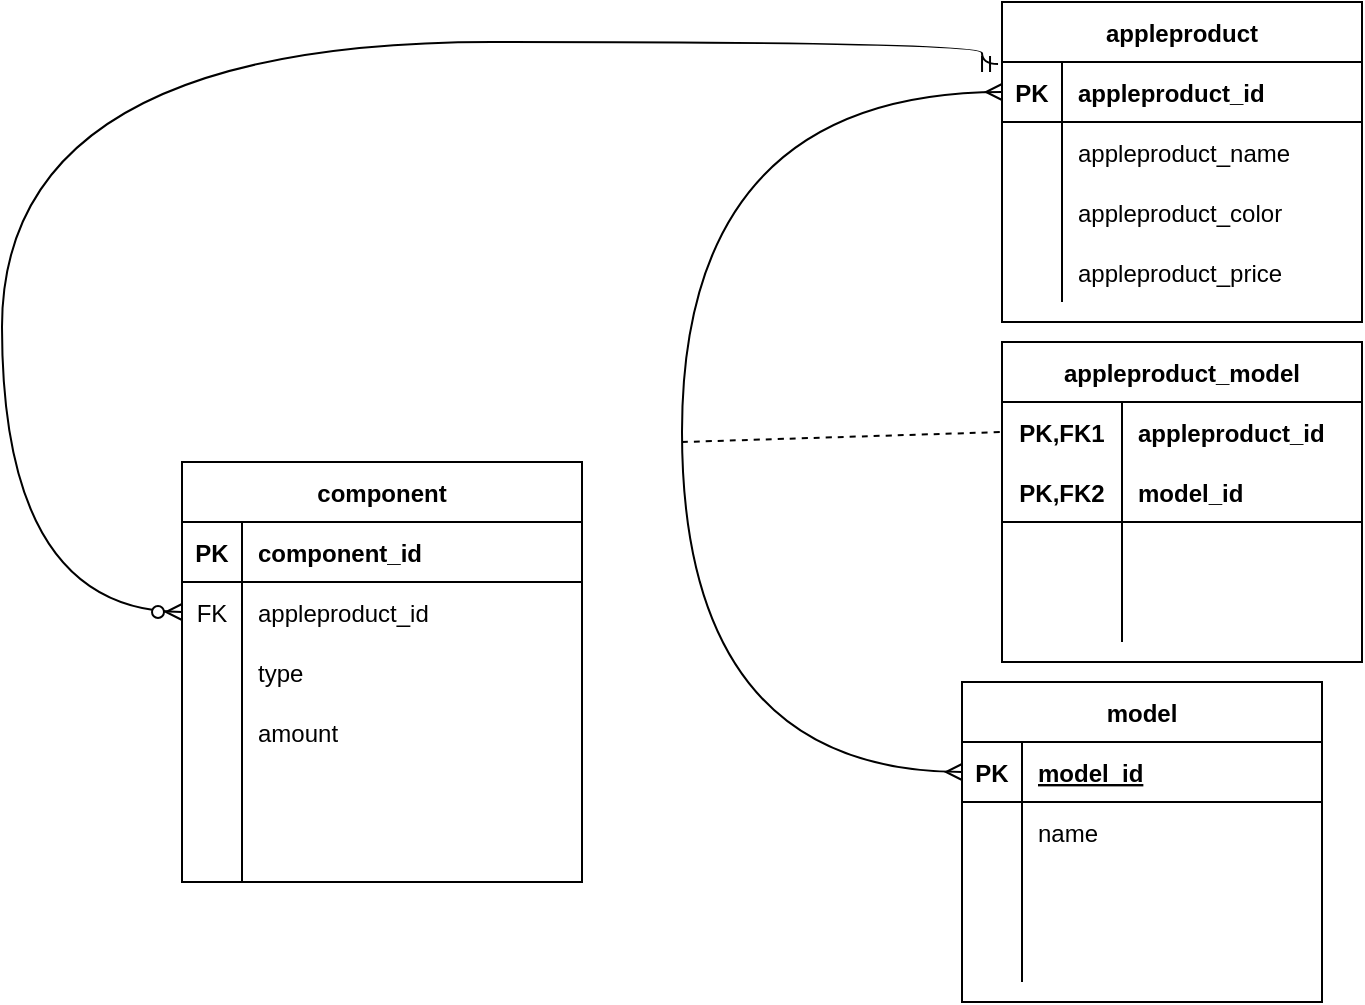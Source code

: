 <mxfile version="20.3.0" type="device"><diagram id="-1-pXyZyCm0gogDNL0ln" name="Page-2"><mxGraphModel dx="946" dy="672" grid="1" gridSize="10" guides="1" tooltips="1" connect="1" arrows="1" fold="1" page="1" pageScale="1" pageWidth="850" pageHeight="1100" math="0" shadow="0"><root><mxCell id="0"/><mxCell id="1" parent="0"/><mxCell id="BdLCISAq9v2eElh7g904-1" value="appleproduct" style="shape=table;startSize=30;container=1;collapsible=1;childLayout=tableLayout;fixedRows=1;rowLines=0;fontStyle=1;align=center;resizeLast=1;" parent="1" vertex="1"><mxGeometry x="580" y="40" width="180" height="160" as="geometry"/></mxCell><mxCell id="BdLCISAq9v2eElh7g904-2" value="" style="shape=tableRow;horizontal=0;startSize=0;swimlaneHead=0;swimlaneBody=0;fillColor=none;collapsible=0;dropTarget=0;points=[[0,0.5],[1,0.5]];portConstraint=eastwest;top=0;left=0;right=0;bottom=1;" parent="BdLCISAq9v2eElh7g904-1" vertex="1"><mxGeometry y="30" width="180" height="30" as="geometry"/></mxCell><mxCell id="BdLCISAq9v2eElh7g904-3" value="PK" style="shape=partialRectangle;connectable=0;fillColor=none;top=0;left=0;bottom=0;right=0;fontStyle=1;overflow=hidden;" parent="BdLCISAq9v2eElh7g904-2" vertex="1"><mxGeometry width="30" height="30" as="geometry"><mxRectangle width="30" height="30" as="alternateBounds"/></mxGeometry></mxCell><mxCell id="BdLCISAq9v2eElh7g904-4" value="appleproduct_id" style="shape=partialRectangle;connectable=0;fillColor=none;top=0;left=0;bottom=0;right=0;align=left;spacingLeft=6;fontStyle=1;overflow=hidden;" parent="BdLCISAq9v2eElh7g904-2" vertex="1"><mxGeometry x="30" width="150" height="30" as="geometry"><mxRectangle width="150" height="30" as="alternateBounds"/></mxGeometry></mxCell><mxCell id="BdLCISAq9v2eElh7g904-5" value="" style="shape=tableRow;horizontal=0;startSize=0;swimlaneHead=0;swimlaneBody=0;fillColor=none;collapsible=0;dropTarget=0;points=[[0,0.5],[1,0.5]];portConstraint=eastwest;top=0;left=0;right=0;bottom=0;" parent="BdLCISAq9v2eElh7g904-1" vertex="1"><mxGeometry y="60" width="180" height="30" as="geometry"/></mxCell><mxCell id="BdLCISAq9v2eElh7g904-6" value="" style="shape=partialRectangle;connectable=0;fillColor=none;top=0;left=0;bottom=0;right=0;editable=1;overflow=hidden;" parent="BdLCISAq9v2eElh7g904-5" vertex="1"><mxGeometry width="30" height="30" as="geometry"><mxRectangle width="30" height="30" as="alternateBounds"/></mxGeometry></mxCell><mxCell id="BdLCISAq9v2eElh7g904-7" value="appleproduct_name" style="shape=partialRectangle;connectable=0;fillColor=none;top=0;left=0;bottom=0;right=0;align=left;spacingLeft=6;overflow=hidden;" parent="BdLCISAq9v2eElh7g904-5" vertex="1"><mxGeometry x="30" width="150" height="30" as="geometry"><mxRectangle width="150" height="30" as="alternateBounds"/></mxGeometry></mxCell><mxCell id="BdLCISAq9v2eElh7g904-8" value="" style="shape=tableRow;horizontal=0;startSize=0;swimlaneHead=0;swimlaneBody=0;fillColor=none;collapsible=0;dropTarget=0;points=[[0,0.5],[1,0.5]];portConstraint=eastwest;top=0;left=0;right=0;bottom=0;" parent="BdLCISAq9v2eElh7g904-1" vertex="1"><mxGeometry y="90" width="180" height="30" as="geometry"/></mxCell><mxCell id="BdLCISAq9v2eElh7g904-9" value="" style="shape=partialRectangle;connectable=0;fillColor=none;top=0;left=0;bottom=0;right=0;editable=1;overflow=hidden;" parent="BdLCISAq9v2eElh7g904-8" vertex="1"><mxGeometry width="30" height="30" as="geometry"><mxRectangle width="30" height="30" as="alternateBounds"/></mxGeometry></mxCell><mxCell id="BdLCISAq9v2eElh7g904-10" value="appleproduct_color" style="shape=partialRectangle;connectable=0;fillColor=none;top=0;left=0;bottom=0;right=0;align=left;spacingLeft=6;overflow=hidden;" parent="BdLCISAq9v2eElh7g904-8" vertex="1"><mxGeometry x="30" width="150" height="30" as="geometry"><mxRectangle width="150" height="30" as="alternateBounds"/></mxGeometry></mxCell><mxCell id="BdLCISAq9v2eElh7g904-11" value="" style="shape=tableRow;horizontal=0;startSize=0;swimlaneHead=0;swimlaneBody=0;fillColor=none;collapsible=0;dropTarget=0;points=[[0,0.5],[1,0.5]];portConstraint=eastwest;top=0;left=0;right=0;bottom=0;" parent="BdLCISAq9v2eElh7g904-1" vertex="1"><mxGeometry y="120" width="180" height="30" as="geometry"/></mxCell><mxCell id="BdLCISAq9v2eElh7g904-12" value="" style="shape=partialRectangle;connectable=0;fillColor=none;top=0;left=0;bottom=0;right=0;editable=1;overflow=hidden;" parent="BdLCISAq9v2eElh7g904-11" vertex="1"><mxGeometry width="30" height="30" as="geometry"><mxRectangle width="30" height="30" as="alternateBounds"/></mxGeometry></mxCell><mxCell id="BdLCISAq9v2eElh7g904-13" value="appleproduct_price" style="shape=partialRectangle;connectable=0;fillColor=none;top=0;left=0;bottom=0;right=0;align=left;spacingLeft=6;overflow=hidden;" parent="BdLCISAq9v2eElh7g904-11" vertex="1"><mxGeometry x="30" width="150" height="30" as="geometry"><mxRectangle width="150" height="30" as="alternateBounds"/></mxGeometry></mxCell><mxCell id="BdLCISAq9v2eElh7g904-14" value="model" style="shape=table;startSize=30;container=1;collapsible=1;childLayout=tableLayout;fixedRows=1;rowLines=0;fontStyle=1;align=center;resizeLast=1;" parent="1" vertex="1"><mxGeometry x="560" y="380" width="180" height="160" as="geometry"/></mxCell><mxCell id="BdLCISAq9v2eElh7g904-15" value="" style="shape=tableRow;horizontal=0;startSize=0;swimlaneHead=0;swimlaneBody=0;fillColor=none;collapsible=0;dropTarget=0;points=[[0,0.5],[1,0.5]];portConstraint=eastwest;top=0;left=0;right=0;bottom=1;" parent="BdLCISAq9v2eElh7g904-14" vertex="1"><mxGeometry y="30" width="180" height="30" as="geometry"/></mxCell><mxCell id="BdLCISAq9v2eElh7g904-16" value="PK" style="shape=partialRectangle;connectable=0;fillColor=none;top=0;left=0;bottom=0;right=0;fontStyle=1;overflow=hidden;" parent="BdLCISAq9v2eElh7g904-15" vertex="1"><mxGeometry width="30" height="30" as="geometry"><mxRectangle width="30" height="30" as="alternateBounds"/></mxGeometry></mxCell><mxCell id="BdLCISAq9v2eElh7g904-17" value="model_id" style="shape=partialRectangle;connectable=0;fillColor=none;top=0;left=0;bottom=0;right=0;align=left;spacingLeft=6;fontStyle=5;overflow=hidden;" parent="BdLCISAq9v2eElh7g904-15" vertex="1"><mxGeometry x="30" width="150" height="30" as="geometry"><mxRectangle width="150" height="30" as="alternateBounds"/></mxGeometry></mxCell><mxCell id="BdLCISAq9v2eElh7g904-18" value="" style="shape=tableRow;horizontal=0;startSize=0;swimlaneHead=0;swimlaneBody=0;fillColor=none;collapsible=0;dropTarget=0;points=[[0,0.5],[1,0.5]];portConstraint=eastwest;top=0;left=0;right=0;bottom=0;" parent="BdLCISAq9v2eElh7g904-14" vertex="1"><mxGeometry y="60" width="180" height="30" as="geometry"/></mxCell><mxCell id="BdLCISAq9v2eElh7g904-19" value="" style="shape=partialRectangle;connectable=0;fillColor=none;top=0;left=0;bottom=0;right=0;editable=1;overflow=hidden;" parent="BdLCISAq9v2eElh7g904-18" vertex="1"><mxGeometry width="30" height="30" as="geometry"><mxRectangle width="30" height="30" as="alternateBounds"/></mxGeometry></mxCell><mxCell id="BdLCISAq9v2eElh7g904-20" value="name" style="shape=partialRectangle;connectable=0;fillColor=none;top=0;left=0;bottom=0;right=0;align=left;spacingLeft=6;overflow=hidden;" parent="BdLCISAq9v2eElh7g904-18" vertex="1"><mxGeometry x="30" width="150" height="30" as="geometry"><mxRectangle width="150" height="30" as="alternateBounds"/></mxGeometry></mxCell><mxCell id="BdLCISAq9v2eElh7g904-21" value="" style="shape=tableRow;horizontal=0;startSize=0;swimlaneHead=0;swimlaneBody=0;fillColor=none;collapsible=0;dropTarget=0;points=[[0,0.5],[1,0.5]];portConstraint=eastwest;top=0;left=0;right=0;bottom=0;" parent="BdLCISAq9v2eElh7g904-14" vertex="1"><mxGeometry y="90" width="180" height="30" as="geometry"/></mxCell><mxCell id="BdLCISAq9v2eElh7g904-22" value="" style="shape=partialRectangle;connectable=0;fillColor=none;top=0;left=0;bottom=0;right=0;editable=1;overflow=hidden;" parent="BdLCISAq9v2eElh7g904-21" vertex="1"><mxGeometry width="30" height="30" as="geometry"><mxRectangle width="30" height="30" as="alternateBounds"/></mxGeometry></mxCell><mxCell id="BdLCISAq9v2eElh7g904-23" value="" style="shape=partialRectangle;connectable=0;fillColor=none;top=0;left=0;bottom=0;right=0;align=left;spacingLeft=6;overflow=hidden;" parent="BdLCISAq9v2eElh7g904-21" vertex="1"><mxGeometry x="30" width="150" height="30" as="geometry"><mxRectangle width="150" height="30" as="alternateBounds"/></mxGeometry></mxCell><mxCell id="BdLCISAq9v2eElh7g904-24" value="" style="shape=tableRow;horizontal=0;startSize=0;swimlaneHead=0;swimlaneBody=0;fillColor=none;collapsible=0;dropTarget=0;points=[[0,0.5],[1,0.5]];portConstraint=eastwest;top=0;left=0;right=0;bottom=0;" parent="BdLCISAq9v2eElh7g904-14" vertex="1"><mxGeometry y="120" width="180" height="30" as="geometry"/></mxCell><mxCell id="BdLCISAq9v2eElh7g904-25" value="" style="shape=partialRectangle;connectable=0;fillColor=none;top=0;left=0;bottom=0;right=0;editable=1;overflow=hidden;" parent="BdLCISAq9v2eElh7g904-24" vertex="1"><mxGeometry width="30" height="30" as="geometry"><mxRectangle width="30" height="30" as="alternateBounds"/></mxGeometry></mxCell><mxCell id="BdLCISAq9v2eElh7g904-26" value="" style="shape=partialRectangle;connectable=0;fillColor=none;top=0;left=0;bottom=0;right=0;align=left;spacingLeft=6;overflow=hidden;" parent="BdLCISAq9v2eElh7g904-24" vertex="1"><mxGeometry x="30" width="150" height="30" as="geometry"><mxRectangle width="150" height="30" as="alternateBounds"/></mxGeometry></mxCell><mxCell id="vENI0LAWcDiBL28Bb1qB-1" value="appleproduct_model" style="shape=table;startSize=30;container=1;collapsible=1;childLayout=tableLayout;fixedRows=1;rowLines=0;fontStyle=1;align=center;resizeLast=1;" parent="1" vertex="1"><mxGeometry x="580" y="210" width="180" height="160" as="geometry"/></mxCell><mxCell id="vENI0LAWcDiBL28Bb1qB-2" value="" style="shape=tableRow;horizontal=0;startSize=0;swimlaneHead=0;swimlaneBody=0;fillColor=none;collapsible=0;dropTarget=0;points=[[0,0.5],[1,0.5]];portConstraint=eastwest;top=0;left=0;right=0;bottom=0;" parent="vENI0LAWcDiBL28Bb1qB-1" vertex="1"><mxGeometry y="30" width="180" height="30" as="geometry"/></mxCell><mxCell id="vENI0LAWcDiBL28Bb1qB-3" value="PK,FK1" style="shape=partialRectangle;connectable=0;fillColor=none;top=0;left=0;bottom=0;right=0;fontStyle=1;overflow=hidden;" parent="vENI0LAWcDiBL28Bb1qB-2" vertex="1"><mxGeometry width="60" height="30" as="geometry"><mxRectangle width="60" height="30" as="alternateBounds"/></mxGeometry></mxCell><mxCell id="vENI0LAWcDiBL28Bb1qB-4" value="appleproduct_id" style="shape=partialRectangle;connectable=0;fillColor=none;top=0;left=0;bottom=0;right=0;align=left;spacingLeft=6;fontStyle=1;overflow=hidden;" parent="vENI0LAWcDiBL28Bb1qB-2" vertex="1"><mxGeometry x="60" width="120" height="30" as="geometry"><mxRectangle width="120" height="30" as="alternateBounds"/></mxGeometry></mxCell><mxCell id="vENI0LAWcDiBL28Bb1qB-5" value="" style="shape=tableRow;horizontal=0;startSize=0;swimlaneHead=0;swimlaneBody=0;fillColor=none;collapsible=0;dropTarget=0;points=[[0,0.5],[1,0.5]];portConstraint=eastwest;top=0;left=0;right=0;bottom=1;" parent="vENI0LAWcDiBL28Bb1qB-1" vertex="1"><mxGeometry y="60" width="180" height="30" as="geometry"/></mxCell><mxCell id="vENI0LAWcDiBL28Bb1qB-6" value="PK,FK2" style="shape=partialRectangle;connectable=0;fillColor=none;top=0;left=0;bottom=0;right=0;fontStyle=1;overflow=hidden;" parent="vENI0LAWcDiBL28Bb1qB-5" vertex="1"><mxGeometry width="60" height="30" as="geometry"><mxRectangle width="60" height="30" as="alternateBounds"/></mxGeometry></mxCell><mxCell id="vENI0LAWcDiBL28Bb1qB-7" value="model_id" style="shape=partialRectangle;connectable=0;fillColor=none;top=0;left=0;bottom=0;right=0;align=left;spacingLeft=6;fontStyle=1;overflow=hidden;" parent="vENI0LAWcDiBL28Bb1qB-5" vertex="1"><mxGeometry x="60" width="120" height="30" as="geometry"><mxRectangle width="120" height="30" as="alternateBounds"/></mxGeometry></mxCell><mxCell id="vENI0LAWcDiBL28Bb1qB-8" value="" style="shape=tableRow;horizontal=0;startSize=0;swimlaneHead=0;swimlaneBody=0;fillColor=none;collapsible=0;dropTarget=0;points=[[0,0.5],[1,0.5]];portConstraint=eastwest;top=0;left=0;right=0;bottom=0;" parent="vENI0LAWcDiBL28Bb1qB-1" vertex="1"><mxGeometry y="90" width="180" height="30" as="geometry"/></mxCell><mxCell id="vENI0LAWcDiBL28Bb1qB-9" value="" style="shape=partialRectangle;connectable=0;fillColor=none;top=0;left=0;bottom=0;right=0;editable=1;overflow=hidden;" parent="vENI0LAWcDiBL28Bb1qB-8" vertex="1"><mxGeometry width="60" height="30" as="geometry"><mxRectangle width="60" height="30" as="alternateBounds"/></mxGeometry></mxCell><mxCell id="vENI0LAWcDiBL28Bb1qB-10" value="" style="shape=partialRectangle;connectable=0;fillColor=none;top=0;left=0;bottom=0;right=0;align=left;spacingLeft=6;overflow=hidden;" parent="vENI0LAWcDiBL28Bb1qB-8" vertex="1"><mxGeometry x="60" width="120" height="30" as="geometry"><mxRectangle width="120" height="30" as="alternateBounds"/></mxGeometry></mxCell><mxCell id="vENI0LAWcDiBL28Bb1qB-11" value="" style="shape=tableRow;horizontal=0;startSize=0;swimlaneHead=0;swimlaneBody=0;fillColor=none;collapsible=0;dropTarget=0;points=[[0,0.5],[1,0.5]];portConstraint=eastwest;top=0;left=0;right=0;bottom=0;" parent="vENI0LAWcDiBL28Bb1qB-1" vertex="1"><mxGeometry y="120" width="180" height="30" as="geometry"/></mxCell><mxCell id="vENI0LAWcDiBL28Bb1qB-12" value="" style="shape=partialRectangle;connectable=0;fillColor=none;top=0;left=0;bottom=0;right=0;editable=1;overflow=hidden;" parent="vENI0LAWcDiBL28Bb1qB-11" vertex="1"><mxGeometry width="60" height="30" as="geometry"><mxRectangle width="60" height="30" as="alternateBounds"/></mxGeometry></mxCell><mxCell id="vENI0LAWcDiBL28Bb1qB-13" value="" style="shape=partialRectangle;connectable=0;fillColor=none;top=0;left=0;bottom=0;right=0;align=left;spacingLeft=6;overflow=hidden;" parent="vENI0LAWcDiBL28Bb1qB-11" vertex="1"><mxGeometry x="60" width="120" height="30" as="geometry"><mxRectangle width="120" height="30" as="alternateBounds"/></mxGeometry></mxCell><mxCell id="DDX3dw8hOGqJrblkmihw-1" value="" style="fontSize=12;html=1;endArrow=ERmany;startArrow=ERmany;rounded=0;entryX=0;entryY=0.5;entryDx=0;entryDy=0;edgeStyle=orthogonalEdgeStyle;curved=1;exitX=0;exitY=0.5;exitDx=0;exitDy=0;" parent="1" source="BdLCISAq9v2eElh7g904-15" target="BdLCISAq9v2eElh7g904-2" edge="1"><mxGeometry width="100" height="100" relative="1" as="geometry"><mxPoint x="530" y="350" as="sourcePoint"/><mxPoint x="130" y="290" as="targetPoint"/><Array as="points"><mxPoint x="420" y="425"/><mxPoint x="420" y="85"/></Array></mxGeometry></mxCell><mxCell id="UlSPCsYpe8dgQF2V2RkV-1" value="" style="endArrow=none;html=1;rounded=0;curved=1;dashed=1;entryX=0;entryY=0.5;entryDx=0;entryDy=0;" parent="1" target="vENI0LAWcDiBL28Bb1qB-2" edge="1"><mxGeometry relative="1" as="geometry"><mxPoint x="420" y="260" as="sourcePoint"/><mxPoint x="550" y="260" as="targetPoint"/></mxGeometry></mxCell><object label="component" cpu="" storage="" id="4_KNjvLaBQKAbl7mgnhk-18"><mxCell style="shape=table;startSize=30;container=1;collapsible=1;childLayout=tableLayout;fixedRows=1;rowLines=0;fontStyle=1;align=center;resizeLast=1;" parent="1" vertex="1"><mxGeometry x="170" y="270" width="200" height="210" as="geometry"><mxRectangle x="170" y="270" width="110" height="30" as="alternateBounds"/></mxGeometry></mxCell></object><mxCell id="4_KNjvLaBQKAbl7mgnhk-19" value="" style="shape=tableRow;horizontal=0;startSize=0;swimlaneHead=0;swimlaneBody=0;fillColor=none;collapsible=0;dropTarget=0;points=[[0,0.5],[1,0.5]];portConstraint=eastwest;top=0;left=0;right=0;bottom=1;" parent="4_KNjvLaBQKAbl7mgnhk-18" vertex="1"><mxGeometry y="30" width="200" height="30" as="geometry"/></mxCell><mxCell id="4_KNjvLaBQKAbl7mgnhk-20" value="PK" style="shape=partialRectangle;connectable=0;fillColor=none;top=0;left=0;bottom=0;right=0;fontStyle=1;overflow=hidden;" parent="4_KNjvLaBQKAbl7mgnhk-19" vertex="1"><mxGeometry width="30" height="30" as="geometry"><mxRectangle width="30" height="30" as="alternateBounds"/></mxGeometry></mxCell><mxCell id="4_KNjvLaBQKAbl7mgnhk-21" value="component_id" style="shape=partialRectangle;connectable=0;fillColor=none;top=0;left=0;bottom=0;right=0;align=left;spacingLeft=6;fontStyle=1;overflow=hidden;" parent="4_KNjvLaBQKAbl7mgnhk-19" vertex="1"><mxGeometry x="30" width="170" height="30" as="geometry"><mxRectangle width="170" height="30" as="alternateBounds"/></mxGeometry></mxCell><mxCell id="4_KNjvLaBQKAbl7mgnhk-22" value="" style="shape=tableRow;horizontal=0;startSize=0;swimlaneHead=0;swimlaneBody=0;fillColor=none;collapsible=0;dropTarget=0;points=[[0,0.5],[1,0.5]];portConstraint=eastwest;top=0;left=0;right=0;bottom=0;" parent="4_KNjvLaBQKAbl7mgnhk-18" vertex="1"><mxGeometry y="60" width="200" height="30" as="geometry"/></mxCell><mxCell id="4_KNjvLaBQKAbl7mgnhk-23" value="FK" style="shape=partialRectangle;connectable=0;fillColor=none;top=0;left=0;bottom=0;right=0;editable=1;overflow=hidden;" parent="4_KNjvLaBQKAbl7mgnhk-22" vertex="1"><mxGeometry width="30" height="30" as="geometry"><mxRectangle width="30" height="30" as="alternateBounds"/></mxGeometry></mxCell><mxCell id="4_KNjvLaBQKAbl7mgnhk-24" value="appleproduct_id" style="shape=partialRectangle;connectable=0;fillColor=none;top=0;left=0;bottom=0;right=0;align=left;spacingLeft=6;overflow=hidden;" parent="4_KNjvLaBQKAbl7mgnhk-22" vertex="1"><mxGeometry x="30" width="170" height="30" as="geometry"><mxRectangle width="170" height="30" as="alternateBounds"/></mxGeometry></mxCell><mxCell id="4_KNjvLaBQKAbl7mgnhk-25" value="" style="shape=tableRow;horizontal=0;startSize=0;swimlaneHead=0;swimlaneBody=0;fillColor=none;collapsible=0;dropTarget=0;points=[[0,0.5],[1,0.5]];portConstraint=eastwest;top=0;left=0;right=0;bottom=0;" parent="4_KNjvLaBQKAbl7mgnhk-18" vertex="1"><mxGeometry y="90" width="200" height="30" as="geometry"/></mxCell><mxCell id="4_KNjvLaBQKAbl7mgnhk-26" value="" style="shape=partialRectangle;connectable=0;fillColor=none;top=0;left=0;bottom=0;right=0;editable=1;overflow=hidden;" parent="4_KNjvLaBQKAbl7mgnhk-25" vertex="1"><mxGeometry width="30" height="30" as="geometry"><mxRectangle width="30" height="30" as="alternateBounds"/></mxGeometry></mxCell><mxCell id="4_KNjvLaBQKAbl7mgnhk-27" value="type" style="shape=partialRectangle;connectable=0;fillColor=none;top=0;left=0;bottom=0;right=0;align=left;spacingLeft=6;overflow=hidden;" parent="4_KNjvLaBQKAbl7mgnhk-25" vertex="1"><mxGeometry x="30" width="170" height="30" as="geometry"><mxRectangle width="170" height="30" as="alternateBounds"/></mxGeometry></mxCell><mxCell id="4_KNjvLaBQKAbl7mgnhk-28" value="" style="shape=tableRow;horizontal=0;startSize=0;swimlaneHead=0;swimlaneBody=0;fillColor=none;collapsible=0;dropTarget=0;points=[[0,0.5],[1,0.5]];portConstraint=eastwest;top=0;left=0;right=0;bottom=0;" parent="4_KNjvLaBQKAbl7mgnhk-18" vertex="1"><mxGeometry y="120" width="200" height="30" as="geometry"/></mxCell><mxCell id="4_KNjvLaBQKAbl7mgnhk-29" value="" style="shape=partialRectangle;connectable=0;fillColor=none;top=0;left=0;bottom=0;right=0;editable=1;overflow=hidden;" parent="4_KNjvLaBQKAbl7mgnhk-28" vertex="1"><mxGeometry width="30" height="30" as="geometry"><mxRectangle width="30" height="30" as="alternateBounds"/></mxGeometry></mxCell><mxCell id="4_KNjvLaBQKAbl7mgnhk-30" value="amount" style="shape=partialRectangle;connectable=0;fillColor=none;top=0;left=0;bottom=0;right=0;align=left;spacingLeft=6;overflow=hidden;" parent="4_KNjvLaBQKAbl7mgnhk-28" vertex="1"><mxGeometry x="30" width="170" height="30" as="geometry"><mxRectangle width="170" height="30" as="alternateBounds"/></mxGeometry></mxCell><mxCell id="1w5-5Iazb20Qbs7tetv5-26" value="" style="shape=tableRow;horizontal=0;startSize=0;swimlaneHead=0;swimlaneBody=0;fillColor=none;collapsible=0;dropTarget=0;points=[[0,0.5],[1,0.5]];portConstraint=eastwest;top=0;left=0;right=0;bottom=0;" parent="4_KNjvLaBQKAbl7mgnhk-18" vertex="1"><mxGeometry y="150" width="200" height="30" as="geometry"/></mxCell><mxCell id="1w5-5Iazb20Qbs7tetv5-27" value="" style="shape=partialRectangle;connectable=0;fillColor=none;top=0;left=0;bottom=0;right=0;editable=1;overflow=hidden;" parent="1w5-5Iazb20Qbs7tetv5-26" vertex="1"><mxGeometry width="30" height="30" as="geometry"><mxRectangle width="30" height="30" as="alternateBounds"/></mxGeometry></mxCell><mxCell id="1w5-5Iazb20Qbs7tetv5-28" value="" style="shape=partialRectangle;connectable=0;fillColor=none;top=0;left=0;bottom=0;right=0;align=left;spacingLeft=6;overflow=hidden;" parent="1w5-5Iazb20Qbs7tetv5-26" vertex="1"><mxGeometry x="30" width="170" height="30" as="geometry"><mxRectangle width="170" height="30" as="alternateBounds"/></mxGeometry></mxCell><mxCell id="1w5-5Iazb20Qbs7tetv5-29" value="" style="shape=tableRow;horizontal=0;startSize=0;swimlaneHead=0;swimlaneBody=0;fillColor=none;collapsible=0;dropTarget=0;points=[[0,0.5],[1,0.5]];portConstraint=eastwest;top=0;left=0;right=0;bottom=0;" parent="4_KNjvLaBQKAbl7mgnhk-18" vertex="1"><mxGeometry y="180" width="200" height="30" as="geometry"/></mxCell><mxCell id="1w5-5Iazb20Qbs7tetv5-30" value="" style="shape=partialRectangle;connectable=0;fillColor=none;top=0;left=0;bottom=0;right=0;editable=1;overflow=hidden;" parent="1w5-5Iazb20Qbs7tetv5-29" vertex="1"><mxGeometry width="30" height="30" as="geometry"><mxRectangle width="30" height="30" as="alternateBounds"/></mxGeometry></mxCell><mxCell id="1w5-5Iazb20Qbs7tetv5-31" value="" style="shape=partialRectangle;connectable=0;fillColor=none;top=0;left=0;bottom=0;right=0;align=left;spacingLeft=6;overflow=hidden;" parent="1w5-5Iazb20Qbs7tetv5-29" vertex="1"><mxGeometry x="30" width="170" height="30" as="geometry"><mxRectangle width="170" height="30" as="alternateBounds"/></mxGeometry></mxCell><mxCell id="aV4dG-6H1VNHJuE6XRSe-1" value="" style="edgeStyle=orthogonalEdgeStyle;fontSize=12;html=1;endArrow=ERzeroToMany;startArrow=ERmandOne;rounded=0;curved=1;exitX=-0.011;exitY=0.033;exitDx=0;exitDy=0;exitPerimeter=0;entryX=0;entryY=0.5;entryDx=0;entryDy=0;" parent="1" source="BdLCISAq9v2eElh7g904-2" target="4_KNjvLaBQKAbl7mgnhk-22" edge="1"><mxGeometry width="100" height="100" relative="1" as="geometry"><mxPoint x="330" y="140" as="sourcePoint"/><mxPoint x="130" y="160" as="targetPoint"/><Array as="points"><mxPoint x="570" y="71"/><mxPoint x="570" y="60"/><mxPoint x="80" y="60"/><mxPoint x="80" y="345"/></Array></mxGeometry></mxCell></root></mxGraphModel></diagram></mxfile>